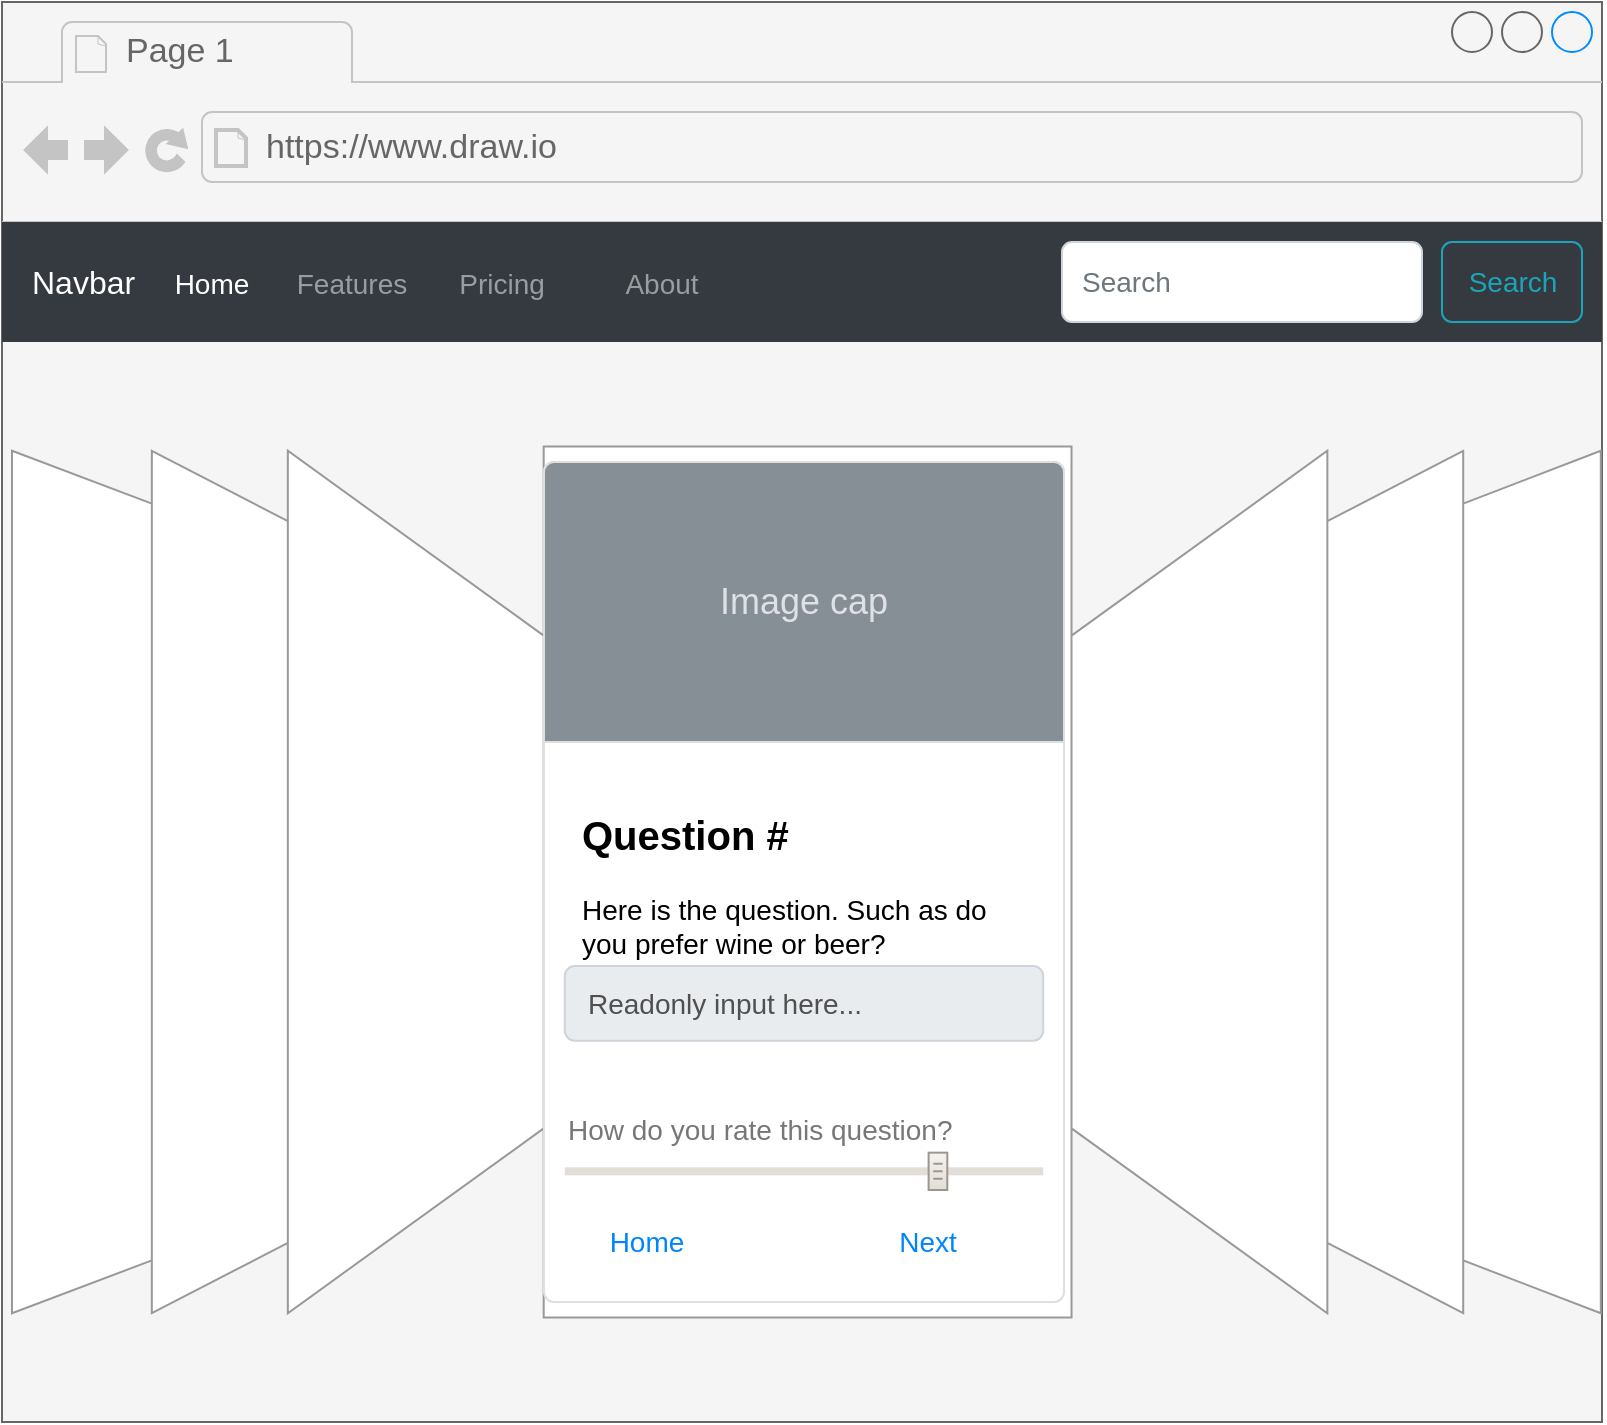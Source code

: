 <mxfile version="12.9.3" type="github">
  <diagram id="XAuINee-cAV85EihBbFR" name="Page-1">
    <mxGraphModel dx="1038" dy="580" grid="1" gridSize="10" guides="1" tooltips="1" connect="1" arrows="1" fold="1" page="1" pageScale="1" pageWidth="827" pageHeight="1169" math="0" shadow="0">
      <root>
        <mxCell id="0" />
        <mxCell id="1" parent="0" />
        <mxCell id="G0vkxuDNQqhEIHFCdH5S-11" value="" style="strokeWidth=1;shadow=0;dashed=0;align=center;html=1;shape=mxgraph.mockup.containers.browserWindow;rSize=0;strokeColor=#666666;strokeColor2=#008cff;strokeColor3=#c4c4c4;mainText=,;recursiveResize=0;fillColor=#f5f5f5;fontColor=#333333;" parent="1" vertex="1">
          <mxGeometry x="39" y="70" width="800" height="710" as="geometry" />
        </mxCell>
        <mxCell id="G0vkxuDNQqhEIHFCdH5S-12" value="Page 1" style="strokeWidth=1;shadow=0;dashed=0;align=center;html=1;shape=mxgraph.mockup.containers.anchor;fontSize=17;fontColor=#666666;align=left;" parent="G0vkxuDNQqhEIHFCdH5S-11" vertex="1">
          <mxGeometry x="60" y="12" width="110" height="26" as="geometry" />
        </mxCell>
        <mxCell id="G0vkxuDNQqhEIHFCdH5S-13" value="https://www.draw.io" style="strokeWidth=1;shadow=0;dashed=0;align=center;html=1;shape=mxgraph.mockup.containers.anchor;rSize=0;fontSize=17;fontColor=#666666;align=left;" parent="G0vkxuDNQqhEIHFCdH5S-11" vertex="1">
          <mxGeometry x="130" y="60" width="250" height="26" as="geometry" />
        </mxCell>
        <mxCell id="G0vkxuDNQqhEIHFCdH5S-14" value="Navbar" style="html=1;shadow=0;dashed=0;fillColor=#343A40;strokeColor=none;fontSize=16;fontColor=#ffffff;align=left;spacing=15;" parent="G0vkxuDNQqhEIHFCdH5S-11" vertex="1">
          <mxGeometry y="110" width="800" height="60" as="geometry" />
        </mxCell>
        <mxCell id="G0vkxuDNQqhEIHFCdH5S-15" value="Home" style="fillColor=none;strokeColor=none;fontSize=14;fontColor=#ffffff;align=center;" parent="G0vkxuDNQqhEIHFCdH5S-14" vertex="1">
          <mxGeometry width="70" height="40" relative="1" as="geometry">
            <mxPoint x="70" y="10" as="offset" />
          </mxGeometry>
        </mxCell>
        <mxCell id="G0vkxuDNQqhEIHFCdH5S-16" value="Features" style="fillColor=none;strokeColor=none;fontSize=14;fontColor=#9A9DA0;align=center;" parent="G0vkxuDNQqhEIHFCdH5S-14" vertex="1">
          <mxGeometry width="70" height="40" relative="1" as="geometry">
            <mxPoint x="140" y="10" as="offset" />
          </mxGeometry>
        </mxCell>
        <mxCell id="G0vkxuDNQqhEIHFCdH5S-17" value="Pricing" style="fillColor=none;strokeColor=none;fontSize=14;fontColor=#9A9DA0;align=center;spacingRight=0;" parent="G0vkxuDNQqhEIHFCdH5S-14" vertex="1">
          <mxGeometry width="80" height="40" relative="1" as="geometry">
            <mxPoint x="210" y="10" as="offset" />
          </mxGeometry>
        </mxCell>
        <mxCell id="G0vkxuDNQqhEIHFCdH5S-18" value="About" style="fillColor=none;strokeColor=none;fontSize=14;fontColor=#9A9DA0;align=center;" parent="G0vkxuDNQqhEIHFCdH5S-14" vertex="1">
          <mxGeometry width="80" height="40" relative="1" as="geometry">
            <mxPoint x="290" y="10" as="offset" />
          </mxGeometry>
        </mxCell>
        <mxCell id="G0vkxuDNQqhEIHFCdH5S-19" value="Search" style="html=1;shadow=0;dashed=0;shape=mxgraph.bootstrap.rrect;rSize=5;fontSize=14;fontColor=#1CA5B8;strokeColor=#1CA5B8;fillColor=none;" parent="G0vkxuDNQqhEIHFCdH5S-14" vertex="1">
          <mxGeometry x="1" width="70" height="40" relative="1" as="geometry">
            <mxPoint x="-80" y="10" as="offset" />
          </mxGeometry>
        </mxCell>
        <mxCell id="G0vkxuDNQqhEIHFCdH5S-20" value="Search" style="html=1;shadow=0;dashed=0;shape=mxgraph.bootstrap.rrect;rSize=5;fontSize=14;fontColor=#6C767D;strokeColor=#CED4DA;fillColor=#ffffff;align=left;spacing=10;" parent="G0vkxuDNQqhEIHFCdH5S-14" vertex="1">
          <mxGeometry x="1" width="180" height="40" relative="1" as="geometry">
            <mxPoint x="-270" y="10" as="offset" />
          </mxGeometry>
        </mxCell>
        <mxCell id="4fn5vu_Aj_78YFk8LoBf-2" value="" style="verticalLabelPosition=bottom;shadow=0;dashed=0;align=center;html=1;verticalAlign=top;strokeWidth=1;shape=mxgraph.mockup.navigation.coverFlow;strokeColor=#999999;" vertex="1" parent="1">
          <mxGeometry x="40" y="290" width="800" height="440" as="geometry" />
        </mxCell>
        <mxCell id="4fn5vu_Aj_78YFk8LoBf-3" value="" style="html=1;shadow=0;dashed=0;shape=mxgraph.bootstrap.rrect;rSize=5;strokeColor=#DFDFDF;html=1;whiteSpace=wrap;fillColor=#ffffff;fontColor=#000000;verticalAlign=bottom;align=left;spacing=20;spacingBottom=130;fontSize=14;container=1;" vertex="1" parent="1">
          <mxGeometry x="310" y="300" width="260" height="420" as="geometry" />
        </mxCell>
        <mxCell id="4fn5vu_Aj_78YFk8LoBf-4" value="Image cap" style="html=1;shadow=0;dashed=0;shape=mxgraph.bootstrap.topButton;rSize=5;perimeter=none;whiteSpace=wrap;fillColor=#868E96;strokeColor=#DFDFDF;fontColor=#DEE2E6;resizeWidth=1;fontSize=18;" vertex="1" parent="4fn5vu_Aj_78YFk8LoBf-3">
          <mxGeometry width="260" height="140" relative="1" as="geometry" />
        </mxCell>
        <mxCell id="4fn5vu_Aj_78YFk8LoBf-5" value="&lt;b&gt;&lt;font style=&quot;font-size: 20px&quot;&gt;Question #&lt;/font&gt;&lt;/b&gt;&lt;br style=&quot;font-size: 14px&quot;&gt;&lt;br style=&quot;font-size: 14px&quot;&gt;Here is the question. Such as do you prefer wine or beer?" style="perimeter=none;html=1;whiteSpace=wrap;fillColor=none;strokeColor=none;resizeWidth=1;verticalAlign=top;align=left;spacing=20;spacingTop=-10;fontSize=14;" vertex="1" parent="4fn5vu_Aj_78YFk8LoBf-3">
          <mxGeometry width="260" height="120" relative="1" as="geometry">
            <mxPoint x="-1" y="160" as="offset" />
          </mxGeometry>
        </mxCell>
        <mxCell id="4fn5vu_Aj_78YFk8LoBf-6" value="Home" style="html=1;shadow=0;dashed=0;shape=mxgraph.bootstrap.rrect;rSize=5;perimeter=none;whiteSpace=wrap;fillColor=none;strokeColor=none;fontColor=#0085FC;resizeWidth=1;fontSize=14;align=center;" vertex="1" parent="4fn5vu_Aj_78YFk8LoBf-3">
          <mxGeometry y="1" width="83.2" height="40" relative="1" as="geometry">
            <mxPoint x="10" y="-50" as="offset" />
          </mxGeometry>
        </mxCell>
        <mxCell id="4fn5vu_Aj_78YFk8LoBf-7" value="Next" style="html=1;shadow=0;dashed=0;shape=mxgraph.bootstrap.rrect;rSize=5;perimeter=none;whiteSpace=wrap;fillColor=none;strokeColor=none;fontColor=#0085FC;resizeWidth=1;fontSize=14;align=center;" vertex="1" parent="4fn5vu_Aj_78YFk8LoBf-3">
          <mxGeometry y="1" width="104" height="40" relative="1" as="geometry">
            <mxPoint x="140" y="-50" as="offset" />
          </mxGeometry>
        </mxCell>
        <mxCell id="4fn5vu_Aj_78YFk8LoBf-8" value="How do you rate this question?" style="html=1;shadow=0;dashed=0;shape=mxgraph.bootstrap.rangeInput;dx=0.78;strokeColor=#9D968E;fillColor=#E3DDD8;fontColor=#777777;whiteSpace=wrap;align=left;verticalAlign=bottom;fontStyle=0;fontSize=14;labelPosition=center;verticalLabelPosition=top;gradientColor=#F4F2EF;gradientDirection=north;rangeStyle=rect;handleStyle=rect;" vertex="1" parent="4fn5vu_Aj_78YFk8LoBf-3">
          <mxGeometry x="10.4" y="345.333" width="239.2" height="18.667" as="geometry" />
        </mxCell>
        <mxCell id="4fn5vu_Aj_78YFk8LoBf-9" value="Readonly input here..." style="html=1;shadow=0;dashed=0;shape=mxgraph.bootstrap.rrect;rSize=5;strokeColor=#CED4DA;strokeWidth=1;fillColor=#E9ECEF;fontColor=#505050;whiteSpace=wrap;align=left;verticalAlign=middle;spacingLeft=10;fontSize=14;" vertex="1" parent="4fn5vu_Aj_78YFk8LoBf-3">
          <mxGeometry x="10.4" y="252" width="239.2" height="37.333" as="geometry" />
        </mxCell>
      </root>
    </mxGraphModel>
  </diagram>
</mxfile>
